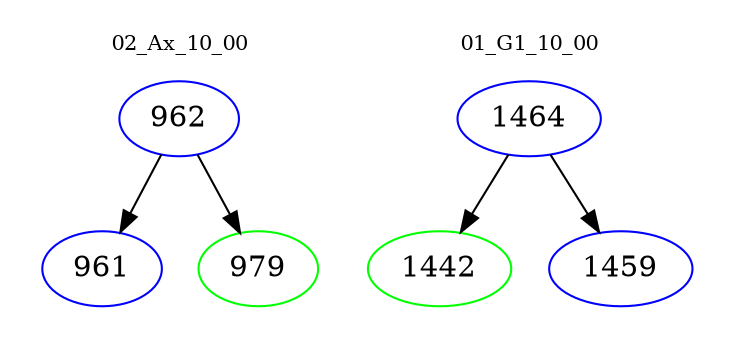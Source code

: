 digraph{
subgraph cluster_0 {
color = white
label = "02_Ax_10_00";
fontsize=10;
T0_962 [label="962", color="blue"]
T0_962 -> T0_961 [color="black"]
T0_961 [label="961", color="blue"]
T0_962 -> T0_979 [color="black"]
T0_979 [label="979", color="green"]
}
subgraph cluster_1 {
color = white
label = "01_G1_10_00";
fontsize=10;
T1_1464 [label="1464", color="blue"]
T1_1464 -> T1_1442 [color="black"]
T1_1442 [label="1442", color="green"]
T1_1464 -> T1_1459 [color="black"]
T1_1459 [label="1459", color="blue"]
}
}
